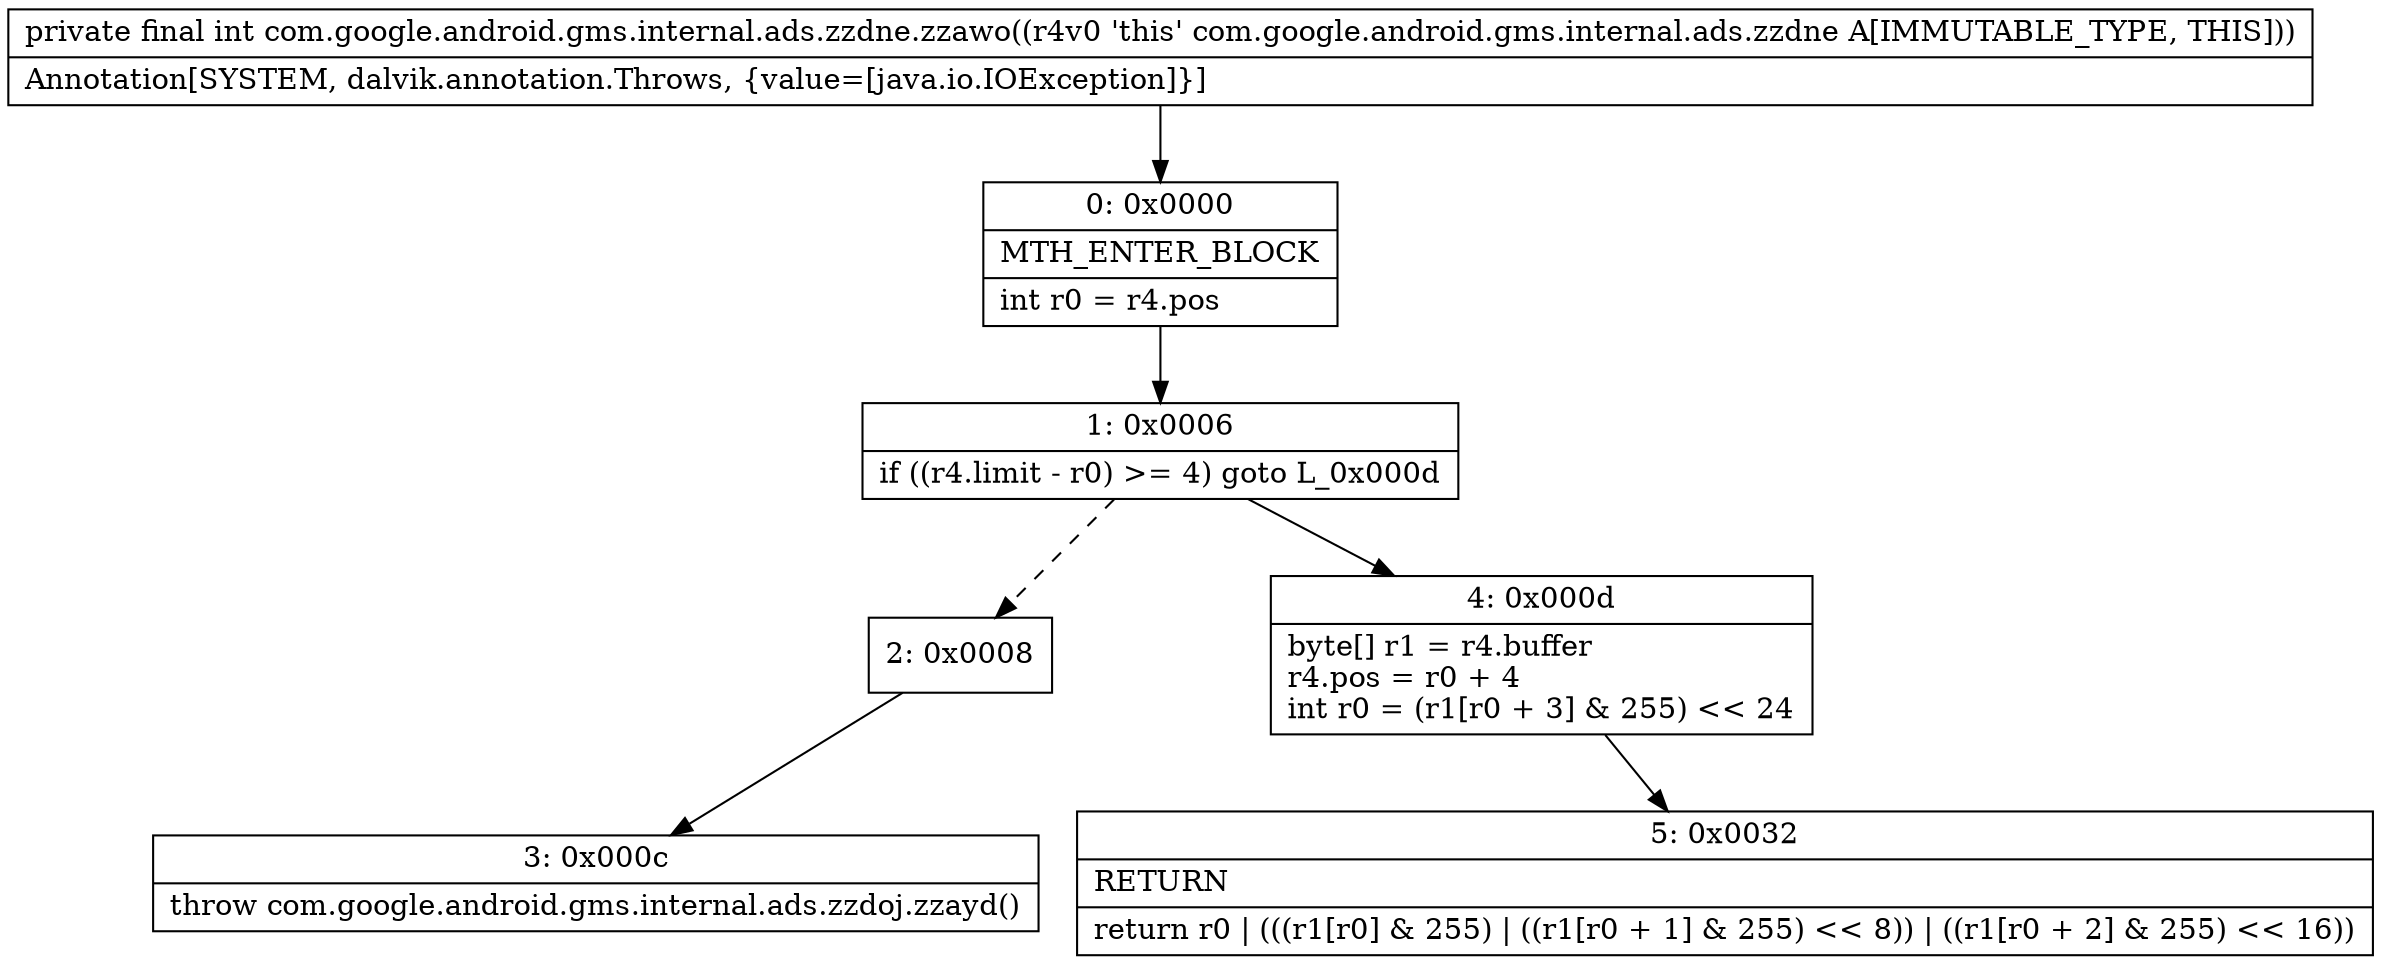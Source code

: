 digraph "CFG forcom.google.android.gms.internal.ads.zzdne.zzawo()I" {
Node_0 [shape=record,label="{0\:\ 0x0000|MTH_ENTER_BLOCK\l|int r0 = r4.pos\l}"];
Node_1 [shape=record,label="{1\:\ 0x0006|if ((r4.limit \- r0) \>= 4) goto L_0x000d\l}"];
Node_2 [shape=record,label="{2\:\ 0x0008}"];
Node_3 [shape=record,label="{3\:\ 0x000c|throw com.google.android.gms.internal.ads.zzdoj.zzayd()\l}"];
Node_4 [shape=record,label="{4\:\ 0x000d|byte[] r1 = r4.buffer\lr4.pos = r0 + 4\lint r0 = (r1[r0 + 3] & 255) \<\< 24\l}"];
Node_5 [shape=record,label="{5\:\ 0x0032|RETURN\l|return r0 \| (((r1[r0] & 255) \| ((r1[r0 + 1] & 255) \<\< 8)) \| ((r1[r0 + 2] & 255) \<\< 16))\l}"];
MethodNode[shape=record,label="{private final int com.google.android.gms.internal.ads.zzdne.zzawo((r4v0 'this' com.google.android.gms.internal.ads.zzdne A[IMMUTABLE_TYPE, THIS]))  | Annotation[SYSTEM, dalvik.annotation.Throws, \{value=[java.io.IOException]\}]\l}"];
MethodNode -> Node_0;
Node_0 -> Node_1;
Node_1 -> Node_2[style=dashed];
Node_1 -> Node_4;
Node_2 -> Node_3;
Node_4 -> Node_5;
}

